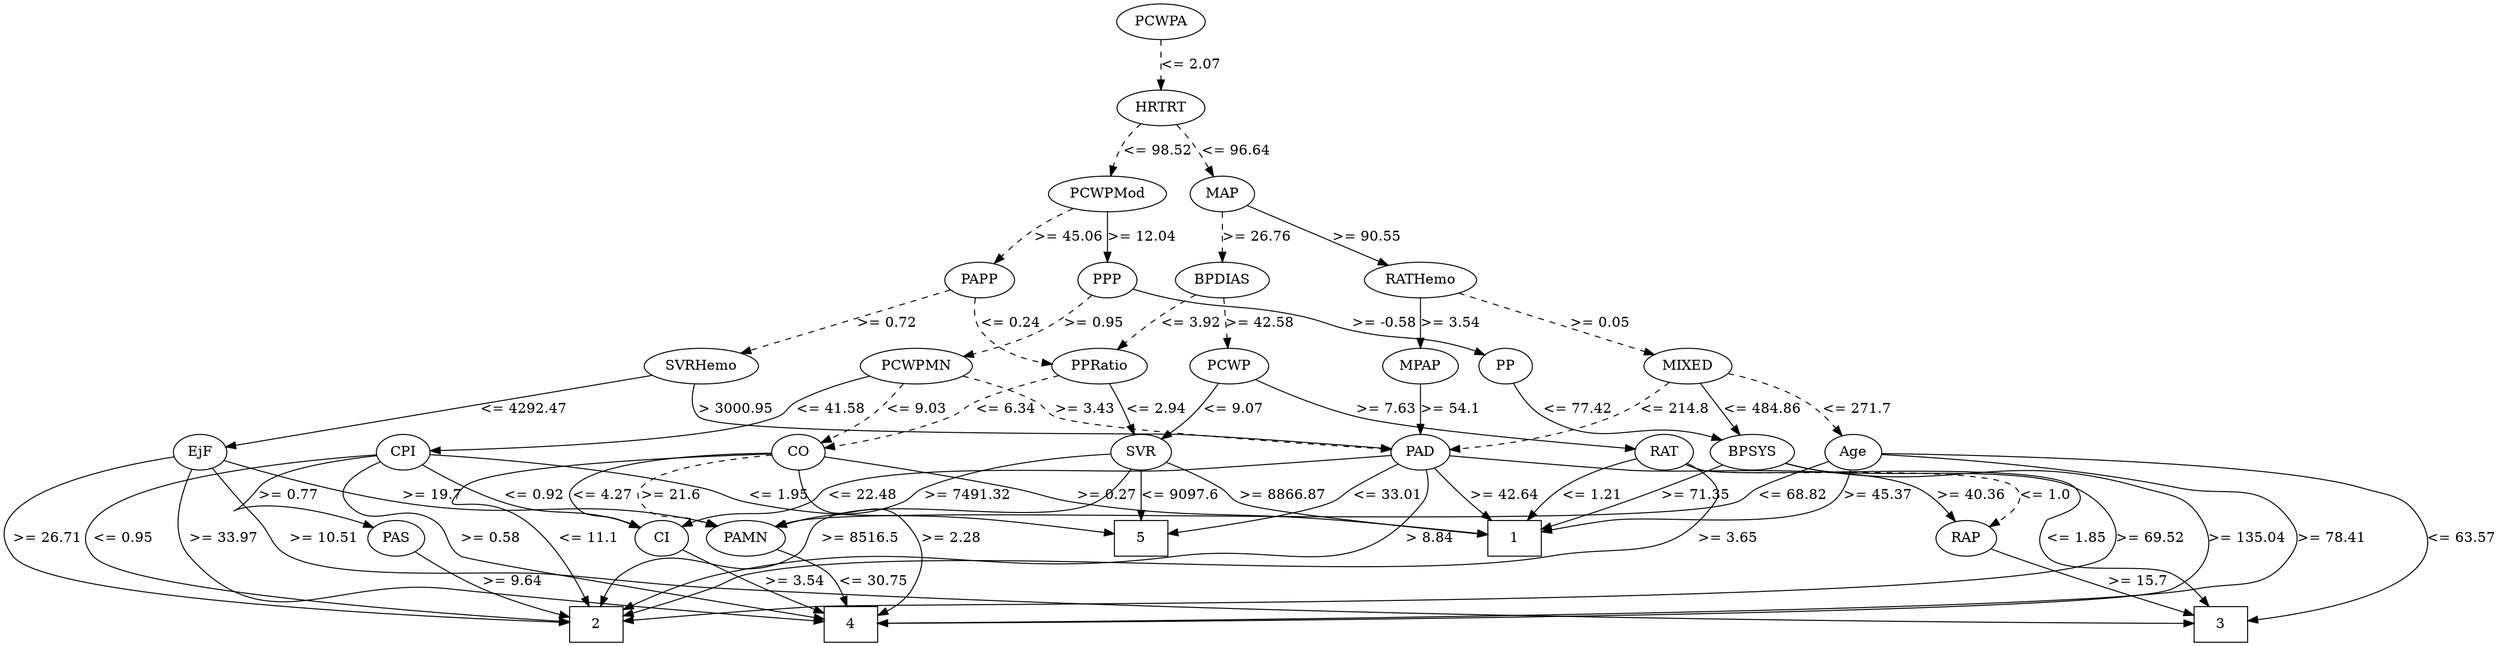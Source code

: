 strict digraph G {
	graph [bb="0,0,2069.4,645"];
	node [label="\N"];
	1	[height=0.5,
		pos="1265.4,105",
		shape=box,
		width=0.75];
	2	[height=0.5,
		pos="502.38,18",
		shape=box,
		width=0.75];
	3	[height=0.5,
		pos="1857.4,18",
		shape=box,
		width=0.75];
	4	[height=0.5,
		pos="738.38,18",
		shape=box,
		width=0.75];
	5	[height=0.5,
		pos="959.38,105",
		shape=box,
		width=0.75];
	RAP	[height=0.5,
		pos="1629.4,105",
		width=0.77778];
	RAP -> 3	[label=">= 15.7",
		lp="1779.9,61.5",
		op=">=",
		param=15.7,
		pos="e,1830.2,28.622 1652.4,94.505 1658.6,92.021 1665.2,89.374 1671.4,87 1722.9,67.153 1783,45.438 1820.6,32.014",
		style=solid];
	PAS	[height=0.5,
		pos="322.38,105",
		width=0.75];
	PAS -> 2	[label=">= 9.64",
		lp="429.88,61.5",
		op=">=",
		param=9.64,
		pos="e,475.24,27.558 341.09,91.677 357.97,80.883 383.71,65.213 407.38,54 426.15,45.112 447.82,36.974 465.73,30.787",
		style=solid];
	PAD	[height=0.5,
		pos="1191.4,192",
		width=0.79437];
	PAD -> 1	[label=">= 42.64",
		lp="1255.4,148.5",
		op=">=",
		param=42.64,
		pos="e,1246.5,123.3 1202.5,175.21 1209.7,165.13 1219.7,151.94 1229.4,141 1232.5,137.53 1235.8,133.99 1239.2,130.56",
		style=solid];
	PAD -> 2	[label="> 8.84",
		lp="1180.9,105",
		op=">",
		param=8.84,
		pos="e,529.85,33.552 1192.2,173.71 1191.8,163.03 1189.4,149.74 1181.4,141 1123.2,77.596 1080.3,101.18 995.38,87 832.12,59.738 784.92,\
105.14 623.38,69 593.95,62.414 562.51,49.219 539.06,38.037",
		style=solid];
	PAD -> 5	[label="<= 33.01",
		lp="1155.4,148.5",
		op="<=",
		param=33.01,
		pos="e,986.55,109.6 1170.5,179.66 1158.4,172.96 1142.9,164.21 1129.4,156 1119,149.66 1117.6,145.82 1106.4,141 1070.7,125.67 1027.1,116.36 \
996.72,111.24",
		style=solid];
	PAD -> RAP	[label=">= 40.36",
		lp="1634.4,148.5",
		op=">=",
		param=40.36,
		pos="e,1621.9,122.55 1218.9,186.65 1244,182.83 1282.1,177.36 1315.4,174 1376.8,167.81 1538.2,185.54 1592.4,156 1602.6,150.44 1610.7,140.71 \
1616.8,131.31",
		style=solid];
	CI	[height=0.5,
		pos="556.38,105",
		width=0.75];
	PAD -> CI	[label="<= 22.48",
		lp="726.38,148.5",
		op="<=",
		param=22.48,
		pos="e,577.18,116.56 1163.3,188.32 1125.4,184.76 1055.9,178.4 996.38,174 930.66,169.14 761.95,179.49 700.38,156 690.33,152.16 691.14,\
145.53 681.38,141 645.18,124.18 631.33,135.41 593.38,123 591.12,122.26 588.8,121.42 586.5,120.51",
		style=solid];
	CI -> 4	[label=">= 3.54",
		lp="679.88,61.5",
		op=">=",
		param=3.54,
		pos="e,711.2,31.696 577.98,93.916 608.49,79.666 664.63,53.445 701.74,36.114",
		style=solid];
	PAMN	[height=0.5,
		pos="638.38,105",
		width=1.0139];
	PAMN -> 4	[label="<= 30.75",
		lp="752.38,61.5",
		op="<=",
		param=30.75,
		pos="e,734.26,36.099 667,93.653 686.1,86.289 709.01,76.426 716.38,69 722.82,62.518 727.53,53.836 730.89,45.527",
		style=solid];
	PCWP	[height=0.5,
		pos="1038.4,279",
		width=0.97491];
	SVR	[height=0.5,
		pos="959.38,192",
		width=0.77778];
	PCWP -> SVR	[label="<= 9.07",
		lp="1026.9,235.5",
		op="<=",
		param=9.07,
		pos="e,973.56,207.95 1023.9,262.19 1014.9,252.33 1003,239.39 992.38,228 988.54,223.87 984.43,219.49 980.46,215.27",
		style=solid];
	RAT	[height=0.5,
		pos="1351.4,192",
		width=0.76389];
	PCWP -> RAT	[label=">= 7.63",
		lp="1164.9,235.5",
		op=">=",
		param=7.63,
		pos="e,1324.7,196.52 1060.8,264.95 1081.3,253.52 1113,237.32 1142.4,228 1173.8,218.04 1263.6,204.88 1314.7,197.88",
		style=solid];
	SVR -> 1	[label=">= 8866.87",
		lp="1069.9,148.5",
		op=">=",
		param=8866.87,
		pos="e,1238.3,110.63 980.01,179.66 991.53,173.11 1006,164.5 1018.4,156 1027.3,149.91 1027.5,145.25 1037.4,141 1089,118.85 1106.9,131.57 \
1162.4,123 1184.2,119.62 1208.7,115.6 1228.3,112.32",
		style=solid];
	SVR -> 2	[label=">= 8516.5",
		lp="740.38,105",
		op=">=",
		param=8516.5,
		pos="e,506.78,36.195 949.13,174.97 940.75,163.39 927.81,148.51 912.38,141 831.73,101.76 789.74,166.65 711.38,123 693.91,113.27 701.73,\
96.956 684.38,87 623.85,52.255 585.87,108.59 528.38,69 520.22,63.376 514.44,54.369 510.45,45.539",
		style=solid];
	SVR -> 5	[label="<= 9097.6",
		lp="988.38,148.5",
		op="<=",
		param=9097.6,
		pos="e,959.38,123.18 959.38,173.8 959.38,162.16 959.38,146.55 959.38,133.24",
		style=solid];
	SVR -> PAMN	[label=">= 7491.32",
		lp="811.88,148.5",
		op=">=",
		param=7491.32,
		pos="e,667.42,116.01 931.61,188.93 895.43,185.5 830.72,176.8 779.38,156 768.07,151.42 767.53,145.98 756.38,141 728.23,128.42 718.91,131.88 \
689.38,123 685.36,121.79 681.18,120.48 677.01,119.14",
		style=solid];
	RAT -> 1	[label="<= 1.21",
		lp="1326.9,148.5",
		op="<=",
		param=1.21,
		pos="e,1277,123.14 1332.6,178.77 1323.6,172.49 1313,164.39 1304.4,156 1296.8,148.57 1289.4,139.64 1283.1,131.4",
		style=solid];
	RAT -> 2	[label=">= 3.65",
		lp="1431.9,105",
		op=">=",
		param=3.65,
		pos="e,529.48,26.959 1373.1,180.74 1394.5,170.63 1424,156.61 1424.4,156 1427.9,150.36 1428,146.58 1424.4,141 1391.7,91.013 1359.6,100.07 \
1301.4,87 1160.4,55.369 792.95,97.966 651.38,69 633.6,65.36 630.5,60.067 613.38,54 588.89,45.315 560.98,36.522 539.28,29.921",
		style=solid];
	RAT -> 3	[label="<= 1.85",
		lp="1729.9,105",
		op="<=",
		param=1.85,
		pos="e,1844.6,36.062 1371.8,179.69 1376.8,177.42 1382.2,175.32 1387.4,174 1423.2,164.94 1694,182.82 1719.4,156 1724,151.16 1721.3,147.38 \
1719.4,141 1716.6,131.8 1710.2,132.2 1707.4,123 1702.7,107.69 1697.1,99.284 1707.4,87 1736,52.665 1766.7,89.559 1806.4,69 1818.3,\
62.854 1829.2,53.017 1837.8,43.688",
		style=solid];
	RAT -> RAP	[label="<= 1.0",
		lp="1696.4,148.5",
		op="<=",
		param=1.0,
		pos="e,1650.7,117.05 1371.8,179.72 1376.8,177.45 1382.2,175.34 1387.4,174 1418.3,166.04 1652.5,179.29 1674.4,156 1684.6,145.07 1673.3,\
132.53 1659.4,122.75",
		style=dashed];
	PCWPMod	[height=0.5,
		pos="927.38,453",
		width=1.4444];
	PPP	[height=0.5,
		pos="927.38,366",
		width=0.75];
	PCWPMod -> PPP	[label=">= 12.04",
		lp="953.38,409.5",
		op=">=",
		param=12.04,
		pos="e,927.38,384.18 927.38,434.8 927.38,423.16 927.38,407.55 927.38,394.24",
		style=solid];
	PAPP	[height=0.5,
		pos="834.38,366",
		width=0.88889];
	PCWPMod -> PAPP	[label=">= 45.06",
		lp="897.38,409.5",
		op=">=",
		param=45.06,
		pos="e,844.34,383.55 900.01,437.69 890.4,431.97 879.89,424.86 871.38,417 863.5,409.71 856.16,400.54 850.12,392.05",
		style=dashed];
	PCWPMN	[height=0.5,
		pos="776.38,279",
		width=1.3902];
	PPP -> PCWPMN	[label=">= 0.95",
		lp="919.88,322.5",
		op=">=",
		param=0.95,
		pos="e,818.23,289.03 916.19,349.52 907.53,338.52 894.62,324.14 880.38,315 864.64,304.89 845.66,297.39 828.26,291.98",
		style=dashed];
	PP	[height=0.5,
		pos="1272.4,279",
		width=0.75];
	PPP -> PP	[label=">= -0.58",
		lp="1162.9,322.5",
		op=">=",
		param=-0.58,
		pos="e,1251.6,290.63 950.65,356.71 959.83,353.66 970.52,350.38 980.38,348 1028.5,336.4 1042.2,341.42 1090.4,330 1112.1,324.85 1116.7,\
320.38 1138.4,315 1180.9,304.44 1193.6,310.25 1235.4,297 1237.7,296.28 1240,295.45 1242.3,294.56",
		style=solid];
	SVRHemo	[height=0.5,
		pos="600.38,279",
		width=1.3902];
	PAPP -> SVRHemo	[label=">= 0.72",
		lp="753.88,322.5",
		op=">=",
		param=0.72,
		pos="e,634.21,292.29 808,355.41 768.08,340.91 691.89,313.24 643.74,295.75",
		style=dashed];
	PPRatio	[height=0.5,
		pos="924.38,279",
		width=1.1013];
	PAPP -> PPRatio	[label="<= 0.24",
		lp="857.88,322.5",
		op="<=",
		param=0.24,
		pos="e,886.73,284.95 830.25,347.79 828.78,337.41 828.84,324.41 835.38,315 845.05,301.12 861.11,292.74 876.95,287.69",
		style=dashed];
	PCWPA	[height=0.5,
		pos="977.38,627",
		width=1.1555];
	HRTRT	[height=0.5,
		pos="977.38,540",
		width=1.1013];
	PCWPA -> HRTRT	[label="<= 2.07",
		lp="999.88,583.5",
		op="<=",
		param=2.07,
		pos="e,977.38,558.18 977.38,608.8 977.38,597.16 977.38,581.55 977.38,568.24",
		style=dashed];
	HRTRT -> PCWPMod	[label="<= 98.52",
		lp="975.38,496.5",
		op="<=",
		param=98.52,
		pos="e,933.67,471.21 963.07,522.91 958.36,517.18 953.34,510.52 949.38,504 944.96,496.7 940.93,488.35 937.56,480.6",
		style=dashed];
	MAP	[height=0.5,
		pos="1031.4,453",
		width=0.84854];
	HRTRT -> MAP	[label="<= 96.64",
		lp="1036.4,496.5",
		op="<=",
		param=96.64,
		pos="e,1021.9,470.37 988.82,522.76 992.87,516.9 997.4,510.2 1001.4,504 1006.6,495.95 1012,487.04 1016.8,478.99",
		style=dashed];
	PCWPMN -> PAD	[label=">= 3.43",
		lp="912.88,235.5",
		op=">=",
		param=3.43,
		pos="e,1163.3,195.46 813.11,266.65 830.62,260.63 851.58,252.5 869.38,243 879.5,237.6 879.68,232.13 890.38,228 914.41,218.74 1077.8,203.17 \
1153.3,196.36",
		style=dashed];
	CO	[height=0.5,
		pos="670.38,192",
		width=0.75];
	PCWPMN -> CO	[label="<= 9.03",
		lp="770.88,235.5",
		op="<=",
		param=9.03,
		pos="e,692.28,202.77 764.5,261.36 756.5,250.94 745.28,237.69 733.38,228 723.71,220.11 712,213.06 701.32,207.38",
		style=dashed];
	CPI	[height=0.5,
		pos="343.38,192",
		width=0.75];
	PCWPMN -> CPI	[label="<= 41.58",
		lp="703.38,235.5",
		op="<=",
		param=41.58,
		pos="e,370.67,194.11 737.52,267.51 718.73,261.64 696.22,253.39 677.38,243 667.96,237.8 668.34,232.09 658.38,228 608.9,207.69 452.87,198.04 \
380.69,194.57",
		style=solid];
	CO -> 1	[label=">= 0.27",
		lp="932.88,148.5",
		op=">=",
		param=0.27,
		pos="e,1238.4,111.16 696.08,186.04 730.06,179.43 791.81,167.26 844.38,156 873.8,149.7 880.63,145.42 910.38,141 1021.5,124.51 1050.9,136.16 \
1162.4,123 1184.4,120.41 1208.8,116.42 1228.3,112.96",
		style=solid];
	CO -> 2	[label="<= 11.1",
		lp="485.88,105",
		op="<=",
		param=11.1,
		pos="e,494.36,36.283 643.36,191.75 581.7,192.81 433.57,191.53 402.38,156 381.32,132 431.3,125.89 434.38,123 458.37,100.56 477.88,68.029 \
489.75,45.344",
		style=solid];
	CO -> 4	[label=">= 2.28",
		lp="812.88,105",
		op=">=",
		param=2.28,
		pos="e,765.54,34.44 670.81,173.84 672.01,162.93 675.4,149.34 684.38,141 713.95,113.53 745.34,152.02 773.38,123 794.87,100.76 795.82,81.855 \
782.38,54 780.11,49.285 776.86,45.01 773.14,41.197",
		style=solid];
	CO -> CI	[label="<= 4.27",
		lp="513.88,148.5",
		op="<=",
		param=4.27,
		pos="e,533.69,115.23 643.57,189.79 598.44,187.13 510.35,179.04 491.38,156 487.15,150.85 487.97,146.72 491.38,141 495.35,134.37 510,126.22 \
524.39,119.45",
		style=solid];
	CO -> PAMN	[label=">= 21.6",
		lp="565.88,148.5",
		op=">=",
		param=21.6,
		pos="e,610.17,116.44 644.22,187.53 610.72,182.49 555.54,171.97 543.38,156 539.34,150.7 539.57,146.47 543.38,141 556.66,121.98 570.61,\
131.02 592.38,123 595.08,122.01 597.87,120.98 600.67,119.95",
		style=dashed];
	CPI -> 2	[label="<= 0.95",
		lp="92.884,105",
		op="<=",
		param=0.95,
		pos="e,475.28,18.905 316.59,188.44 253.93,181.84 100.84,161.97 70.384,123 60.532,110.39 59.987,99.162 70.384,87 121.21,27.552 370.03,\
19.748 465.24,18.966",
		style=solid];
	CPI -> 4	[label=">= 0.58",
		lp="407.88,105",
		op=">=",
		param=0.58,
		pos="e,711.36,23.657 321.55,180.99 303.64,171.37 282.94,156.11 294.38,141 312.23,117.45 334.01,139.7 358.38,123 374.88,111.7 368.43,97.603 \
385.38,87 398.83,78.594 613.41,40.676 701.29,25.404",
		style=solid];
	CPI -> 5	[label="<= 1.95",
		lp="658.88,148.5",
		op="<=",
		param=1.95,
		pos="e,932.27,110.99 370.11,188.6 415.41,184.23 510.02,173.72 588.38,156 610.18,151.07 614.45,145.28 636.38,141 731.8,122.39 757.88,134.78 \
854.38,123 877.02,120.24 902.25,116.19 922.3,112.73",
		style=solid];
	CPI -> PAS	[label=">= 0.77",
		lp="243.88,148.5",
		op=">=",
		param=0.77,
		pos="e,300.42,115.59 316.13,191.88 287.35,191.15 243.2,184.95 221.38,156 217.37,150.68 217.4,146.35 221.38,141 238,118.66 255.16,132.34 \
281.38,123 284.51,121.89 287.74,120.67 290.95,119.41",
		style=solid];
	CPI -> CI	[label="<= 0.92",
		lp="461.88,148.5",
		op="<=",
		param=0.92,
		pos="e,534.5,115.84 362.59,179.18 381.51,167.98 411.56,151.36 439.38,141 471.92,128.89 482.36,133.68 515.38,123 518.54,121.98 521.79,\
120.82 525.01,119.6",
		style=solid];
	SVRHemo -> PAD	[label="> 3000.95",
		lp="625.88,235.5",
		op=">",
		param=3000.95,
		pos="e,1163.3,195.82 593.64,260.98 590.57,250.13 589.21,236.55 597.38,228 612.72,211.96 974.24,211.46 996.38,210 1050.9,206.4 1113.8,\
200.61 1153.1,196.81",
		style=solid];
	EjF	[height=0.5,
		pos="162.38,192",
		width=0.75];
	SVRHemo -> EjF	[label="<= 4292.47",
		lp="439.88,235.5",
		op="<=",
		param=4292.47,
		pos="e,188.04,197.98 557.19,269.62 470.75,252.84 277.95,215.43 198.09,199.93",
		style=solid];
	EjF -> 2	[label=">= 26.71",
		lp="33.384,105",
		op=">=",
		param=26.71,
		pos="e,475.26,18.756 136.91,185.63 84.161,173.31 -29.155,139.94 7.3843,87 30.876,52.965 54.063,63.189 94.384,54 228.23,23.499 392.28,\
19.098 464.82,18.776",
		style=solid];
	EjF -> 3	[label=">= 10.51",
		lp="260.38,105",
		op=">=",
		param=10.51,
		pos="e,1830.2,19.209 172.47,174.87 190.06,146.97 225.35,92.211 234.38,87 277.26,62.275 407.06,73.102 456.38,69 534.62,62.494 554.01,58.456 \
632.38,54 1100.7,27.376 1670.9,20.651 1820.2,19.297",
		style=solid];
	EjF -> 4	[label=">= 33.97",
		lp="177.38,105",
		op=">=",
		param=33.97,
		pos="e,711.16,21.187 154.06,174.73 143.82,152.18 130.25,111.45 151.38,87 217.77,10.211 276.61,66.235 377.38,54 495.22,39.694 635.26,27.479 \
700.91,22.032",
		style=solid];
	EjF -> PAMN	[label=">= 19.7",
		lp="379.88,148.5",
		op=">=",
		param=19.7,
		pos="e,611.52,117.35 186.42,183.39 222.94,172.15 294.8,151.34 357.38,141 460.73,123.93 490.05,145.37 592.38,123 595.55,122.31 598.78,\
121.45 602,120.48",
		style=solid];
	MIXED	[height=0.5,
		pos="1396.4,279",
		width=1.125];
	MIXED -> PAD	[label="<= 214.8",
		lp="1379.4,235.5",
		op="<=",
		param=214.8,
		pos="e,1219.1,196.64 1379.7,262.34 1367.1,251.25 1348.8,236.83 1330.4,228 1298,212.46 1258,203.32 1229.2,198.3",
		style=dashed];
	BPSYS	[height=0.5,
		pos="1434.4,192",
		width=1.0471];
	MIXED -> BPSYS	[label="<= 484.86",
		lp="1446.4,235.5",
		op="<=",
		param=484.86,
		pos="e,1426.9,209.76 1403.9,261.21 1409.3,249.22 1416.6,232.85 1422.7,219.16",
		style=solid];
	Age	[height=0.5,
		pos="1546.4,192",
		width=0.75];
	MIXED -> Age	[label="<= 271.7",
		lp="1528.4,235.5",
		op="<=",
		param=271.7,
		pos="e,1530.4,206.71 1427.2,267.06 1443.2,260.87 1462.8,252.48 1479.4,243 1494.4,234.39 1510,222.93 1522.4,213.15",
		style=dashed];
	BPSYS -> 1	[label=">= 71.35",
		lp="1401.4,148.5",
		op=">=",
		param=71.35,
		pos="e,1292.7,116.27 1412.8,177.21 1395.9,166.66 1371.6,152.09 1349.4,141 1334.2,133.41 1317,126.03 1302.1,120.01",
		style=solid];
	BPSYS -> 2	[label=">= 69.52",
		lp="1787.4,105",
		op=">=",
		param=69.52,
		pos="e,529.53,21.622 1466.7,182.76 1480.2,179.6 1496,176.23 1510.4,174 1556.5,166.9 1677.1,175.67 1719.4,156 1750.2,141.65 1775.8,111.61 \
1752.4,87 1712.1,44.714 760.66,39.89 702.38,36 645.57,32.207 579.8,26.33 539.66,22.575",
		style=solid];
	BPSYS -> 4	[label=">= 135.04",
		lp="1865.4,105",
		op=">=",
		param=135.04,
		pos="e,765.6,19.218 1466.7,182.6 1480.1,179.42 1495.9,176.07 1510.4,174 1571.7,165.22 1730.6,178.12 1788.4,156 1810.6,147.52 1820,144.35 \
1830.4,123 1844.6,93.798 1835.1,69.206 1806.4,54 1760,29.403 959.73,20.934 775.84,19.308",
		style=solid];
	Age -> 1	[label=">= 45.37",
		lp="1562.4,148.5",
		op=">=",
		param=45.37,
		pos="e,1292.7,112.76 1543.4,173.82 1540.5,162.62 1535,148.69 1524.4,141 1491.7,117.26 1383.3,129.31 1343.4,123 1330,120.88 1315.4,117.9 \
1302.6,115.02",
		style=solid];
	Age -> 3	[label="<= 63.57",
		lp="2043.4,105",
		op="<=",
		param=63.57,
		pos="e,1884.4,21.99 1573.5,190.79 1655.1,189.83 1897.6,184.58 1970.4,156 1992.5,147.32 2002,144.35 2012.4,123 2019.4,108.61 2021.1,100.39 \
2012.4,87 1986.4,47.198 1931.3,30.545 1894.3,23.679",
		style=solid];
	Age -> 4	[label=">= 78.41",
		lp="1930.4,105",
		op=">=",
		param=78.41,
		pos="e,765.54,19.203 1573.3,189.77 1622.3,187.04 1729.3,178.78 1816.4,156 1854.4,146.06 1876.4,155.55 1898.4,123 1907.3,109.74 1906.9,\
100.54 1898.4,87 1880.3,58.241 1862.4,62.05 1829.4,54 1725.4,28.657 955.5,20.788 775.81,19.287",
		style=solid];
	Age -> PAMN	[label="<= 68.82",
		lp="1490.4,148.5",
		op="<=",
		param=68.82,
		pos="e,666.06,116.88 1524.6,181.27 1492.6,167.03 1436.2,142.07 1431.4,141 1270.3,105.46 851.86,151.39 689.38,123 684.92,122.22 680.31,\
121.12 675.78,119.86",
		style=solid];
	BPDIAS	[height=0.5,
		pos="1031.4,366",
		width=1.1735];
	BPDIAS -> PCWP	[label=">= 42.58",
		lp="1060.4,322.5",
		op=">=",
		param=42.58,
		pos="e,1037,297.18 1032.8,347.8 1033.8,336.16 1035,320.55 1036.1,307.24",
		style=dashed];
	BPDIAS -> PPRatio	[label="<= 3.92",
		lp="1007.9,322.5",
		op="<=",
		param=3.92,
		pos="e,942.4,295.05 1011.1,349.82 1003.1,343.73 993.73,336.59 985.38,330 973.74,320.8 961.02,310.43 950.23,301.53",
		style=dashed];
	PPRatio -> SVR	[label="<= 2.94",
		lp="965.88,235.5",
		op="<=",
		param=2.94,
		pos="e,952.6,209.47 931.3,261.21 936.27,249.14 943.06,232.64 948.72,218.89",
		style=solid];
	PPRatio -> CO	[label="<= 6.34",
		lp="846.88,235.5",
		op="<=",
		param=6.34,
		pos="e,695.79,198.13 892.32,268.32 872.43,261.94 846.54,252.94 824.38,243 811.86,237.38 810.09,233.19 797.38,228 767.29,215.7 731.47,\
206.27 705.55,200.31",
		style=dashed];
	MAP -> BPDIAS	[label=">= 26.76",
		lp="1057.4,409.5",
		op=">=",
		param=26.76,
		pos="e,1031.4,384.18 1031.4,434.8 1031.4,423.16 1031.4,407.55 1031.4,394.24",
		style=dashed];
	RATHemo	[height=0.5,
		pos="1191.4,366",
		width=1.375];
	MAP -> RATHemo	[label=">= 90.55",
		lp="1146.4,409.5",
		op=">=",
		param=90.55,
		pos="e,1164.7,381.19 1053.3,440.36 1079.7,426.33 1124.4,402.57 1155.8,385.9",
		style=solid];
	RATHemo -> MIXED	[label=">= 0.05",
		lp="1327.9,322.5",
		op=">=",
		param=0.05,
		pos="e,1367.7,291.87 1223,351.91 1259.4,336.79 1319.3,311.95 1358.3,295.79",
		style=dashed];
	MPAP	[height=0.5,
		pos="1191.4,279",
		width=0.97491];
	RATHemo -> MPAP	[label=">= 3.54",
		lp="1213.9,322.5",
		op=">=",
		param=3.54,
		pos="e,1191.4,297.18 1191.4,347.8 1191.4,336.16 1191.4,320.55 1191.4,307.24",
		style=solid];
	MPAP -> PAD	[label=">= 54.1",
		lp="1213.9,235.5",
		op=">=",
		param=54.1,
		pos="e,1191.4,210.18 1191.4,260.8 1191.4,249.16 1191.4,233.55 1191.4,220.24",
		style=solid];
	PP -> BPSYS	[label="<= 77.42",
		lp="1304.4,235.5",
		op="<=",
		param=77.42,
		pos="e,1406.4,204.3 1269.7,261 1269,250.16 1270.2,236.59 1278.4,228 1295.5,210.11 1364.4,216.32 1388.4,210 1391.2,209.27 1394,208.43 \
1396.9,207.53",
		style=solid];
}

